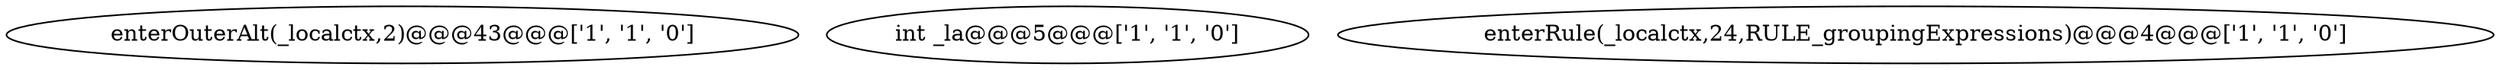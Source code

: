 digraph {
10 [style = filled, label = "enterOuterAlt(_localctx,2)@@@43@@@['1', '1', '0']", fillcolor = white, shape = ellipse image = "AAA0AAABBB1BBB"];
12 [style = filled, label = "int _la@@@5@@@['1', '1', '0']", fillcolor = white, shape = ellipse image = "AAA0AAABBB1BBB"];
11 [style = filled, label = "enterRule(_localctx,24,RULE_groupingExpressions)@@@4@@@['1', '1', '0']", fillcolor = white, shape = ellipse image = "AAA0AAABBB1BBB"];
}
